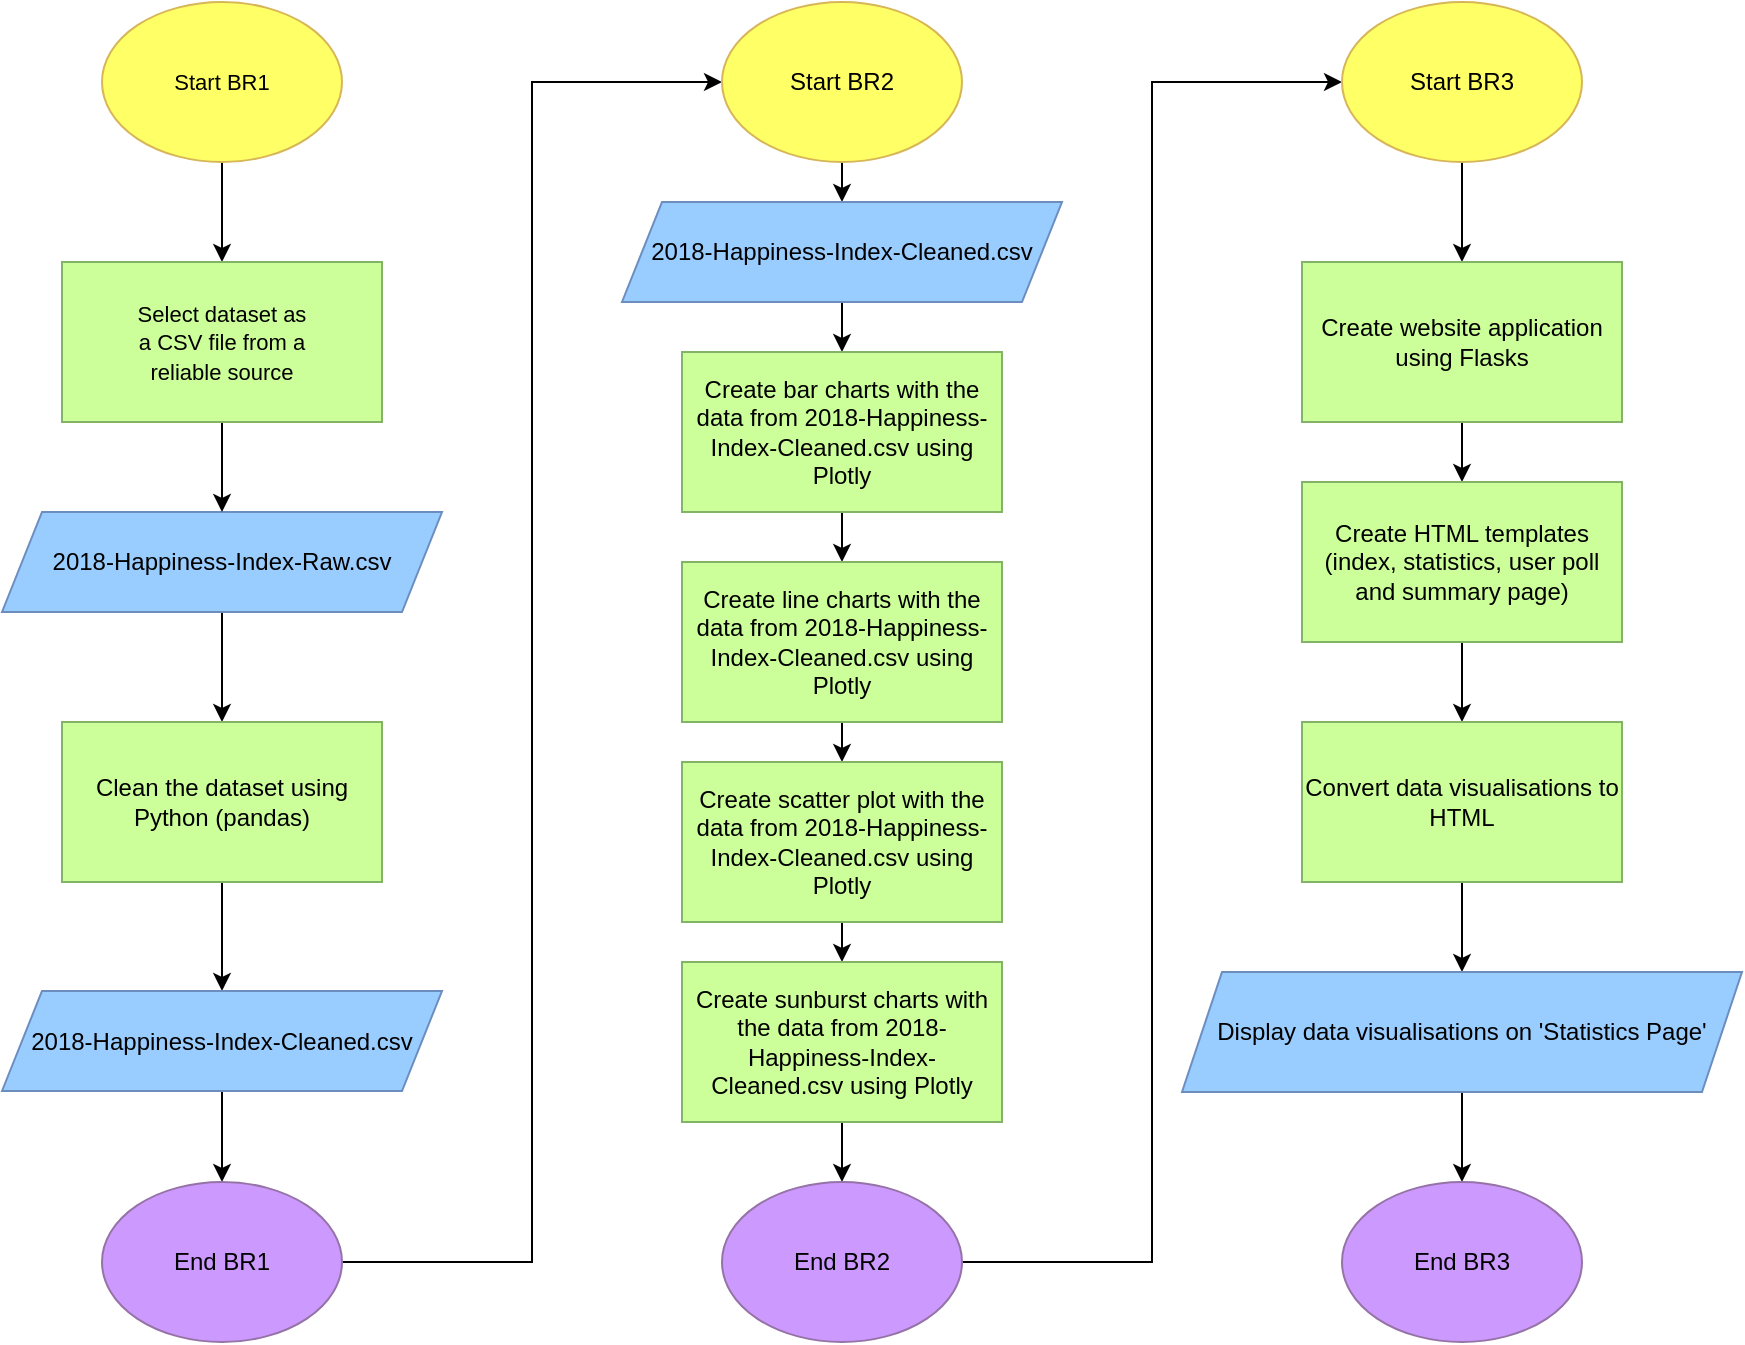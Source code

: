 <mxfile version="26.1.1">
  <diagram name="Page-1" id="t13KxLogKxGb8PlrujZB">
    <mxGraphModel dx="1444" dy="811" grid="1" gridSize="10" guides="1" tooltips="1" connect="1" arrows="1" fold="1" page="1" pageScale="1" pageWidth="827" pageHeight="1169" math="0" shadow="0">
      <root>
        <mxCell id="0" />
        <mxCell id="1" parent="0" />
        <mxCell id="U8-T0AxVeGaMP_3ht1qr-29" style="edgeStyle=orthogonalEdgeStyle;rounded=0;orthogonalLoop=1;jettySize=auto;html=1;exitX=0.5;exitY=1;exitDx=0;exitDy=0;entryX=0.5;entryY=0;entryDx=0;entryDy=0;" edge="1" parent="1" source="U8-T0AxVeGaMP_3ht1qr-1" target="U8-T0AxVeGaMP_3ht1qr-3">
          <mxGeometry relative="1" as="geometry" />
        </mxCell>
        <mxCell id="U8-T0AxVeGaMP_3ht1qr-1" value="&lt;font style=&quot;font-size: 11px;&quot;&gt;Start BR1&lt;/font&gt;" style="ellipse;whiteSpace=wrap;html=1;fillColor=#FFFF66;strokeColor=#d6b656;" vertex="1" parent="1">
          <mxGeometry x="70" y="40" width="120" height="80" as="geometry" />
        </mxCell>
        <mxCell id="U8-T0AxVeGaMP_3ht1qr-32" style="edgeStyle=orthogonalEdgeStyle;rounded=0;orthogonalLoop=1;jettySize=auto;html=1;exitX=0.5;exitY=1;exitDx=0;exitDy=0;entryX=0.5;entryY=0;entryDx=0;entryDy=0;" edge="1" parent="1" source="U8-T0AxVeGaMP_3ht1qr-2" target="U8-T0AxVeGaMP_3ht1qr-5">
          <mxGeometry relative="1" as="geometry" />
        </mxCell>
        <mxCell id="U8-T0AxVeGaMP_3ht1qr-2" value="2018-Happiness-Index-Raw.csv" style="shape=parallelogram;perimeter=parallelogramPerimeter;whiteSpace=wrap;html=1;fixedSize=1;fillColor=#99CCFF;strokeColor=#6c8ebf;" vertex="1" parent="1">
          <mxGeometry x="20" y="295" width="220" height="50" as="geometry" />
        </mxCell>
        <mxCell id="U8-T0AxVeGaMP_3ht1qr-31" style="edgeStyle=orthogonalEdgeStyle;rounded=0;orthogonalLoop=1;jettySize=auto;html=1;exitX=0.5;exitY=1;exitDx=0;exitDy=0;entryX=0.5;entryY=0;entryDx=0;entryDy=0;" edge="1" parent="1" source="U8-T0AxVeGaMP_3ht1qr-3" target="U8-T0AxVeGaMP_3ht1qr-2">
          <mxGeometry relative="1" as="geometry" />
        </mxCell>
        <mxCell id="U8-T0AxVeGaMP_3ht1qr-3" value="&lt;font style=&quot;font-size: 11px;&quot;&gt;Select dataset as&lt;br&gt;&lt;/font&gt;&lt;div&gt;&lt;font style=&quot;font-size: 11px;&quot;&gt;a CSV file from a&lt;/font&gt;&lt;/div&gt;&lt;div&gt;&lt;font style=&quot;font-size: 11px;&quot;&gt;reliable source&lt;/font&gt;&lt;/div&gt;" style="rounded=0;whiteSpace=wrap;html=1;fillColor=#CCFF99;strokeColor=#82b366;" vertex="1" parent="1">
          <mxGeometry x="50" y="170" width="160" height="80" as="geometry" />
        </mxCell>
        <mxCell id="U8-T0AxVeGaMP_3ht1qr-33" style="edgeStyle=orthogonalEdgeStyle;rounded=0;orthogonalLoop=1;jettySize=auto;html=1;exitX=0.5;exitY=1;exitDx=0;exitDy=0;entryX=0.5;entryY=0;entryDx=0;entryDy=0;" edge="1" parent="1" source="U8-T0AxVeGaMP_3ht1qr-5" target="U8-T0AxVeGaMP_3ht1qr-8">
          <mxGeometry relative="1" as="geometry" />
        </mxCell>
        <mxCell id="U8-T0AxVeGaMP_3ht1qr-5" value="Clean the dataset using Python (pandas)" style="rounded=0;whiteSpace=wrap;html=1;fillColor=#CCFF99;strokeColor=#82b366;" vertex="1" parent="1">
          <mxGeometry x="50" y="400" width="160" height="80" as="geometry" />
        </mxCell>
        <mxCell id="U8-T0AxVeGaMP_3ht1qr-34" style="edgeStyle=orthogonalEdgeStyle;rounded=0;orthogonalLoop=1;jettySize=auto;html=1;exitX=0.5;exitY=1;exitDx=0;exitDy=0;entryX=0.5;entryY=0;entryDx=0;entryDy=0;" edge="1" parent="1" source="U8-T0AxVeGaMP_3ht1qr-8" target="U8-T0AxVeGaMP_3ht1qr-9">
          <mxGeometry relative="1" as="geometry" />
        </mxCell>
        <mxCell id="U8-T0AxVeGaMP_3ht1qr-8" value="2018-Happiness-Index-Cleaned.csv" style="shape=parallelogram;perimeter=parallelogramPerimeter;whiteSpace=wrap;html=1;fixedSize=1;fillColor=#99CCFF;strokeColor=#6c8ebf;" vertex="1" parent="1">
          <mxGeometry x="20" y="534.5" width="220" height="50" as="geometry" />
        </mxCell>
        <mxCell id="U8-T0AxVeGaMP_3ht1qr-35" style="edgeStyle=orthogonalEdgeStyle;rounded=0;orthogonalLoop=1;jettySize=auto;html=1;exitX=1;exitY=0.5;exitDx=0;exitDy=0;entryX=0;entryY=0.5;entryDx=0;entryDy=0;" edge="1" parent="1" source="U8-T0AxVeGaMP_3ht1qr-9" target="U8-T0AxVeGaMP_3ht1qr-10">
          <mxGeometry relative="1" as="geometry" />
        </mxCell>
        <mxCell id="U8-T0AxVeGaMP_3ht1qr-9" value="End BR1" style="ellipse;whiteSpace=wrap;html=1;fillColor=#CC99FF;strokeColor=#9673a6;" vertex="1" parent="1">
          <mxGeometry x="70" y="630" width="120" height="80" as="geometry" />
        </mxCell>
        <mxCell id="U8-T0AxVeGaMP_3ht1qr-36" style="edgeStyle=orthogonalEdgeStyle;rounded=0;orthogonalLoop=1;jettySize=auto;html=1;exitX=0.5;exitY=1;exitDx=0;exitDy=0;entryX=0.5;entryY=0;entryDx=0;entryDy=0;" edge="1" parent="1" source="U8-T0AxVeGaMP_3ht1qr-10" target="U8-T0AxVeGaMP_3ht1qr-11">
          <mxGeometry relative="1" as="geometry" />
        </mxCell>
        <mxCell id="U8-T0AxVeGaMP_3ht1qr-10" value="Start BR2" style="ellipse;whiteSpace=wrap;html=1;fillColor=#FFFF66;strokeColor=#d6b656;" vertex="1" parent="1">
          <mxGeometry x="380" y="40" width="120" height="80" as="geometry" />
        </mxCell>
        <mxCell id="U8-T0AxVeGaMP_3ht1qr-37" style="edgeStyle=orthogonalEdgeStyle;rounded=0;orthogonalLoop=1;jettySize=auto;html=1;exitX=0.5;exitY=1;exitDx=0;exitDy=0;entryX=0.5;entryY=0;entryDx=0;entryDy=0;" edge="1" parent="1" source="U8-T0AxVeGaMP_3ht1qr-11" target="U8-T0AxVeGaMP_3ht1qr-12">
          <mxGeometry relative="1" as="geometry" />
        </mxCell>
        <mxCell id="U8-T0AxVeGaMP_3ht1qr-11" value="2018-Happiness-Index-Cleaned.csv" style="shape=parallelogram;perimeter=parallelogramPerimeter;whiteSpace=wrap;html=1;fixedSize=1;fillColor=#99CCFF;strokeColor=#6c8ebf;" vertex="1" parent="1">
          <mxGeometry x="330" y="140" width="220" height="50" as="geometry" />
        </mxCell>
        <mxCell id="U8-T0AxVeGaMP_3ht1qr-38" style="edgeStyle=orthogonalEdgeStyle;rounded=0;orthogonalLoop=1;jettySize=auto;html=1;exitX=0.5;exitY=1;exitDx=0;exitDy=0;entryX=0.5;entryY=0;entryDx=0;entryDy=0;" edge="1" parent="1" source="U8-T0AxVeGaMP_3ht1qr-12" target="U8-T0AxVeGaMP_3ht1qr-13">
          <mxGeometry relative="1" as="geometry" />
        </mxCell>
        <mxCell id="U8-T0AxVeGaMP_3ht1qr-12" value="Create bar charts with the data from 2018-Happiness-Index-Cleaned.csv&amp;nbsp;using Plotly" style="rounded=0;whiteSpace=wrap;html=1;fillColor=#CCFF99;strokeColor=#82b366;" vertex="1" parent="1">
          <mxGeometry x="360" y="215" width="160" height="80" as="geometry" />
        </mxCell>
        <mxCell id="U8-T0AxVeGaMP_3ht1qr-39" style="edgeStyle=orthogonalEdgeStyle;rounded=0;orthogonalLoop=1;jettySize=auto;html=1;exitX=0.5;exitY=1;exitDx=0;exitDy=0;entryX=0.5;entryY=0;entryDx=0;entryDy=0;" edge="1" parent="1" source="U8-T0AxVeGaMP_3ht1qr-13" target="U8-T0AxVeGaMP_3ht1qr-14">
          <mxGeometry relative="1" as="geometry" />
        </mxCell>
        <mxCell id="U8-T0AxVeGaMP_3ht1qr-13" value="Create line charts with the data from 2018-Happiness-Index-Cleaned.csv&amp;nbsp;using Plotly" style="rounded=0;whiteSpace=wrap;html=1;fillColor=#CCFF99;strokeColor=#82b366;" vertex="1" parent="1">
          <mxGeometry x="360" y="320" width="160" height="80" as="geometry" />
        </mxCell>
        <mxCell id="U8-T0AxVeGaMP_3ht1qr-40" style="edgeStyle=orthogonalEdgeStyle;rounded=0;orthogonalLoop=1;jettySize=auto;html=1;exitX=0.5;exitY=1;exitDx=0;exitDy=0;entryX=0.5;entryY=0;entryDx=0;entryDy=0;" edge="1" parent="1" source="U8-T0AxVeGaMP_3ht1qr-14" target="U8-T0AxVeGaMP_3ht1qr-15">
          <mxGeometry relative="1" as="geometry" />
        </mxCell>
        <mxCell id="U8-T0AxVeGaMP_3ht1qr-14" value="Create scatter plot with the data from 2018-Happiness-Index-Cleaned.csv&amp;nbsp;using Plotly" style="rounded=0;whiteSpace=wrap;html=1;fillColor=#CCFF99;strokeColor=#82b366;" vertex="1" parent="1">
          <mxGeometry x="360" y="420" width="160" height="80" as="geometry" />
        </mxCell>
        <mxCell id="U8-T0AxVeGaMP_3ht1qr-41" style="edgeStyle=orthogonalEdgeStyle;rounded=0;orthogonalLoop=1;jettySize=auto;html=1;exitX=0.5;exitY=1;exitDx=0;exitDy=0;entryX=0.5;entryY=0;entryDx=0;entryDy=0;" edge="1" parent="1" source="U8-T0AxVeGaMP_3ht1qr-15" target="U8-T0AxVeGaMP_3ht1qr-16">
          <mxGeometry relative="1" as="geometry" />
        </mxCell>
        <mxCell id="U8-T0AxVeGaMP_3ht1qr-15" value="Create sunburst charts with the data from 2018-Happiness-Index-Cleaned.csv&amp;nbsp;using Plotly" style="rounded=0;whiteSpace=wrap;html=1;fillColor=#CCFF99;strokeColor=#82b366;" vertex="1" parent="1">
          <mxGeometry x="360" y="520" width="160" height="80" as="geometry" />
        </mxCell>
        <mxCell id="U8-T0AxVeGaMP_3ht1qr-42" style="edgeStyle=orthogonalEdgeStyle;rounded=0;orthogonalLoop=1;jettySize=auto;html=1;exitX=1;exitY=0.5;exitDx=0;exitDy=0;entryX=0;entryY=0.5;entryDx=0;entryDy=0;" edge="1" parent="1" source="U8-T0AxVeGaMP_3ht1qr-16" target="U8-T0AxVeGaMP_3ht1qr-17">
          <mxGeometry relative="1" as="geometry" />
        </mxCell>
        <mxCell id="U8-T0AxVeGaMP_3ht1qr-16" value="End BR2" style="ellipse;whiteSpace=wrap;html=1;fillColor=#CC99FF;strokeColor=#9673a6;" vertex="1" parent="1">
          <mxGeometry x="380" y="630" width="120" height="80" as="geometry" />
        </mxCell>
        <mxCell id="U8-T0AxVeGaMP_3ht1qr-43" style="edgeStyle=orthogonalEdgeStyle;rounded=0;orthogonalLoop=1;jettySize=auto;html=1;exitX=0.5;exitY=1;exitDx=0;exitDy=0;entryX=0.5;entryY=0;entryDx=0;entryDy=0;" edge="1" parent="1" source="U8-T0AxVeGaMP_3ht1qr-17" target="U8-T0AxVeGaMP_3ht1qr-20">
          <mxGeometry relative="1" as="geometry" />
        </mxCell>
        <mxCell id="U8-T0AxVeGaMP_3ht1qr-17" value="Start BR3" style="ellipse;whiteSpace=wrap;html=1;fillColor=#FFFF66;strokeColor=#d6b656;" vertex="1" parent="1">
          <mxGeometry x="690" y="40" width="120" height="80" as="geometry" />
        </mxCell>
        <mxCell id="U8-T0AxVeGaMP_3ht1qr-44" style="edgeStyle=orthogonalEdgeStyle;rounded=0;orthogonalLoop=1;jettySize=auto;html=1;exitX=0.5;exitY=1;exitDx=0;exitDy=0;entryX=0.5;entryY=0;entryDx=0;entryDy=0;" edge="1" parent="1" source="U8-T0AxVeGaMP_3ht1qr-20" target="U8-T0AxVeGaMP_3ht1qr-22">
          <mxGeometry relative="1" as="geometry" />
        </mxCell>
        <mxCell id="U8-T0AxVeGaMP_3ht1qr-20" value="Create website application using Flasks" style="rounded=0;whiteSpace=wrap;html=1;fillColor=#CCFF99;strokeColor=#82b366;" vertex="1" parent="1">
          <mxGeometry x="670" y="170" width="160" height="80" as="geometry" />
        </mxCell>
        <mxCell id="U8-T0AxVeGaMP_3ht1qr-45" style="edgeStyle=orthogonalEdgeStyle;rounded=0;orthogonalLoop=1;jettySize=auto;html=1;exitX=0.5;exitY=1;exitDx=0;exitDy=0;entryX=0.5;entryY=0;entryDx=0;entryDy=0;" edge="1" parent="1" source="U8-T0AxVeGaMP_3ht1qr-22" target="U8-T0AxVeGaMP_3ht1qr-23">
          <mxGeometry relative="1" as="geometry" />
        </mxCell>
        <mxCell id="U8-T0AxVeGaMP_3ht1qr-22" value="Create HTML templates (index, statistics, user poll and summary page)" style="rounded=0;whiteSpace=wrap;html=1;fillColor=#CCFF99;strokeColor=#82b366;" vertex="1" parent="1">
          <mxGeometry x="670" y="280" width="160" height="80" as="geometry" />
        </mxCell>
        <mxCell id="U8-T0AxVeGaMP_3ht1qr-46" style="edgeStyle=orthogonalEdgeStyle;rounded=0;orthogonalLoop=1;jettySize=auto;html=1;exitX=0.5;exitY=1;exitDx=0;exitDy=0;entryX=0.5;entryY=0;entryDx=0;entryDy=0;" edge="1" parent="1" source="U8-T0AxVeGaMP_3ht1qr-23" target="U8-T0AxVeGaMP_3ht1qr-24">
          <mxGeometry relative="1" as="geometry" />
        </mxCell>
        <mxCell id="U8-T0AxVeGaMP_3ht1qr-23" value="Convert data visualisations to HTML" style="rounded=0;whiteSpace=wrap;html=1;fillColor=#CCFF99;strokeColor=#82b366;" vertex="1" parent="1">
          <mxGeometry x="670" y="400" width="160" height="80" as="geometry" />
        </mxCell>
        <mxCell id="U8-T0AxVeGaMP_3ht1qr-47" style="edgeStyle=orthogonalEdgeStyle;rounded=0;orthogonalLoop=1;jettySize=auto;html=1;exitX=0.5;exitY=1;exitDx=0;exitDy=0;entryX=0.5;entryY=0;entryDx=0;entryDy=0;" edge="1" parent="1" source="U8-T0AxVeGaMP_3ht1qr-24" target="U8-T0AxVeGaMP_3ht1qr-27">
          <mxGeometry relative="1" as="geometry" />
        </mxCell>
        <mxCell id="U8-T0AxVeGaMP_3ht1qr-24" value="Display data visualisations on &#39;Statistics Page&#39;" style="shape=parallelogram;perimeter=parallelogramPerimeter;whiteSpace=wrap;html=1;fixedSize=1;fillColor=#99CCFF;strokeColor=#6c8ebf;" vertex="1" parent="1">
          <mxGeometry x="610" y="525" width="280" height="60" as="geometry" />
        </mxCell>
        <mxCell id="U8-T0AxVeGaMP_3ht1qr-27" value="End BR3" style="ellipse;whiteSpace=wrap;html=1;fillColor=#CC99FF;strokeColor=#9673a6;" vertex="1" parent="1">
          <mxGeometry x="690" y="630" width="120" height="80" as="geometry" />
        </mxCell>
      </root>
    </mxGraphModel>
  </diagram>
</mxfile>
